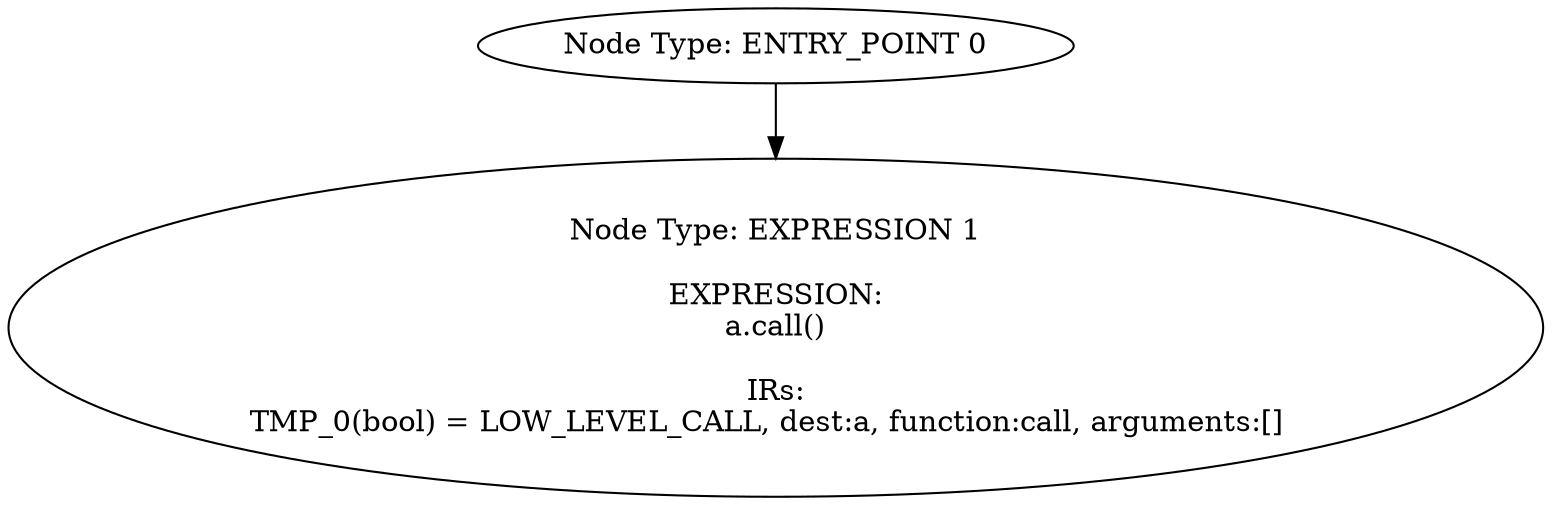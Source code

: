 digraph{
0[label="Node Type: ENTRY_POINT 0
"];
0->1;
1[label="Node Type: EXPRESSION 1

EXPRESSION:
a.call()

IRs:
TMP_0(bool) = LOW_LEVEL_CALL, dest:a, function:call, arguments:[]  "];
}
